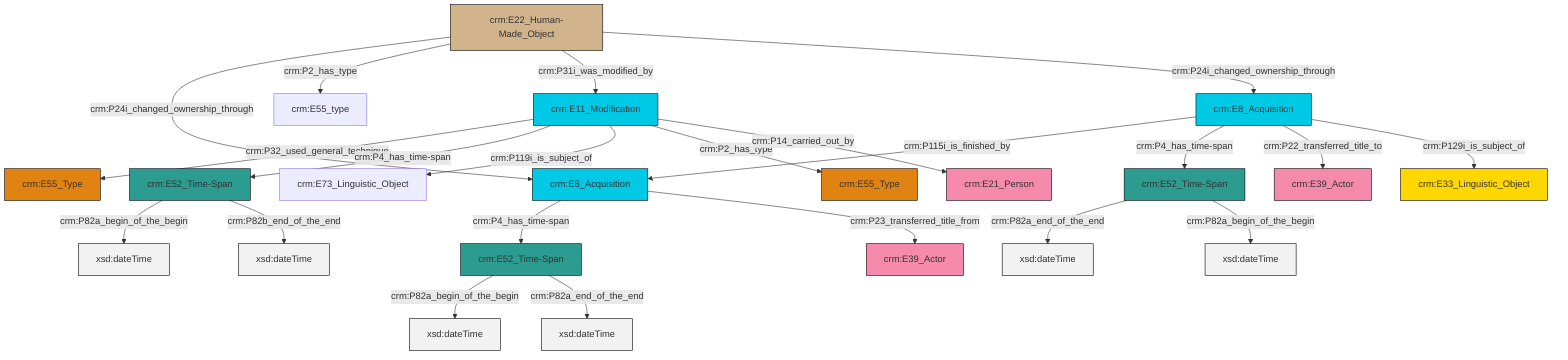 graph TD
classDef Literal fill:#f2f2f2,stroke:#000000;
classDef CRM_Entity fill:#FFFFFF,stroke:#000000;
classDef Temporal_Entity fill:#00C9E6, stroke:#000000;
classDef Type fill:#E18312, stroke:#000000;
classDef Time-Span fill:#2C9C91, stroke:#000000;
classDef Appellation fill:#FFEB7F, stroke:#000000;
classDef Place fill:#008836, stroke:#000000;
classDef Persistent_Item fill:#B266B2, stroke:#000000;
classDef Conceptual_Object fill:#FFD700, stroke:#000000;
classDef Physical_Thing fill:#D2B48C, stroke:#000000;
classDef Actor fill:#f58aad, stroke:#000000;
classDef PC_Classes fill:#4ce600, stroke:#000000;
classDef Multi fill:#cccccc,stroke:#000000;

4["crm:E52_Time-Span"]:::Time-Span -->|crm:P82a_begin_of_the_begin| 5[xsd:dateTime]:::Literal
8["crm:E22_Human-Made_Object"]:::Physical_Thing -->|crm:P24i_changed_ownership_through| 9["crm:E8_Acquisition"]:::Temporal_Entity
4["crm:E52_Time-Span"]:::Time-Span -->|crm:P82b_end_of_the_end| 13[xsd:dateTime]:::Literal
14["crm:E11_Modification"]:::Temporal_Entity -->|crm:P32_used_general_technique| 15["crm:E55_Type"]:::Type
2["crm:E8_Acquisition"]:::Temporal_Entity -->|crm:P115i_is_finished_by| 9["crm:E8_Acquisition"]:::Temporal_Entity
0["crm:E52_Time-Span"]:::Time-Span -->|crm:P82a_end_of_the_end| 16[xsd:dateTime]:::Literal
17["crm:E52_Time-Span"]:::Time-Span -->|crm:P82a_begin_of_the_begin| 18[xsd:dateTime]:::Literal
8["crm:E22_Human-Made_Object"]:::Physical_Thing -->|crm:P2_has_type| 22["crm:E55_type"]:::Default
2["crm:E8_Acquisition"]:::Temporal_Entity -->|crm:P4_has_time-span| 0["crm:E52_Time-Span"]:::Time-Span
2["crm:E8_Acquisition"]:::Temporal_Entity -->|crm:P22_transferred_title_to| 24["crm:E39_Actor"]:::Actor
8["crm:E22_Human-Made_Object"]:::Physical_Thing -->|crm:P31i_was_modified_by| 14["crm:E11_Modification"]:::Temporal_Entity
17["crm:E52_Time-Span"]:::Time-Span -->|crm:P82a_end_of_the_end| 28[xsd:dateTime]:::Literal
14["crm:E11_Modification"]:::Temporal_Entity -->|crm:P4_has_time-span| 4["crm:E52_Time-Span"]:::Time-Span
2["crm:E8_Acquisition"]:::Temporal_Entity -->|crm:P129i_is_subject_of| 30["crm:E33_Linguistic_Object"]:::Conceptual_Object
9["crm:E8_Acquisition"]:::Temporal_Entity -->|crm:P4_has_time-span| 17["crm:E52_Time-Span"]:::Time-Span
14["crm:E11_Modification"]:::Temporal_Entity -->|crm:P119i_is_subject_of| 6["crm:E73_Linguistic_Object"]:::Default
14["crm:E11_Modification"]:::Temporal_Entity -->|crm:P2_has_type| 25["crm:E55_Type"]:::Type
9["crm:E8_Acquisition"]:::Temporal_Entity -->|crm:P23_transferred_title_from| 11["crm:E39_Actor"]:::Actor
14["crm:E11_Modification"]:::Temporal_Entity -->|crm:P14_carried_out_by| 19["crm:E21_Person"]:::Actor
8["crm:E22_Human-Made_Object"]:::Physical_Thing -->|crm:P24i_changed_ownership_through| 2["crm:E8_Acquisition"]:::Temporal_Entity
0["crm:E52_Time-Span"]:::Time-Span -->|crm:P82a_begin_of_the_begin| 34[xsd:dateTime]:::Literal